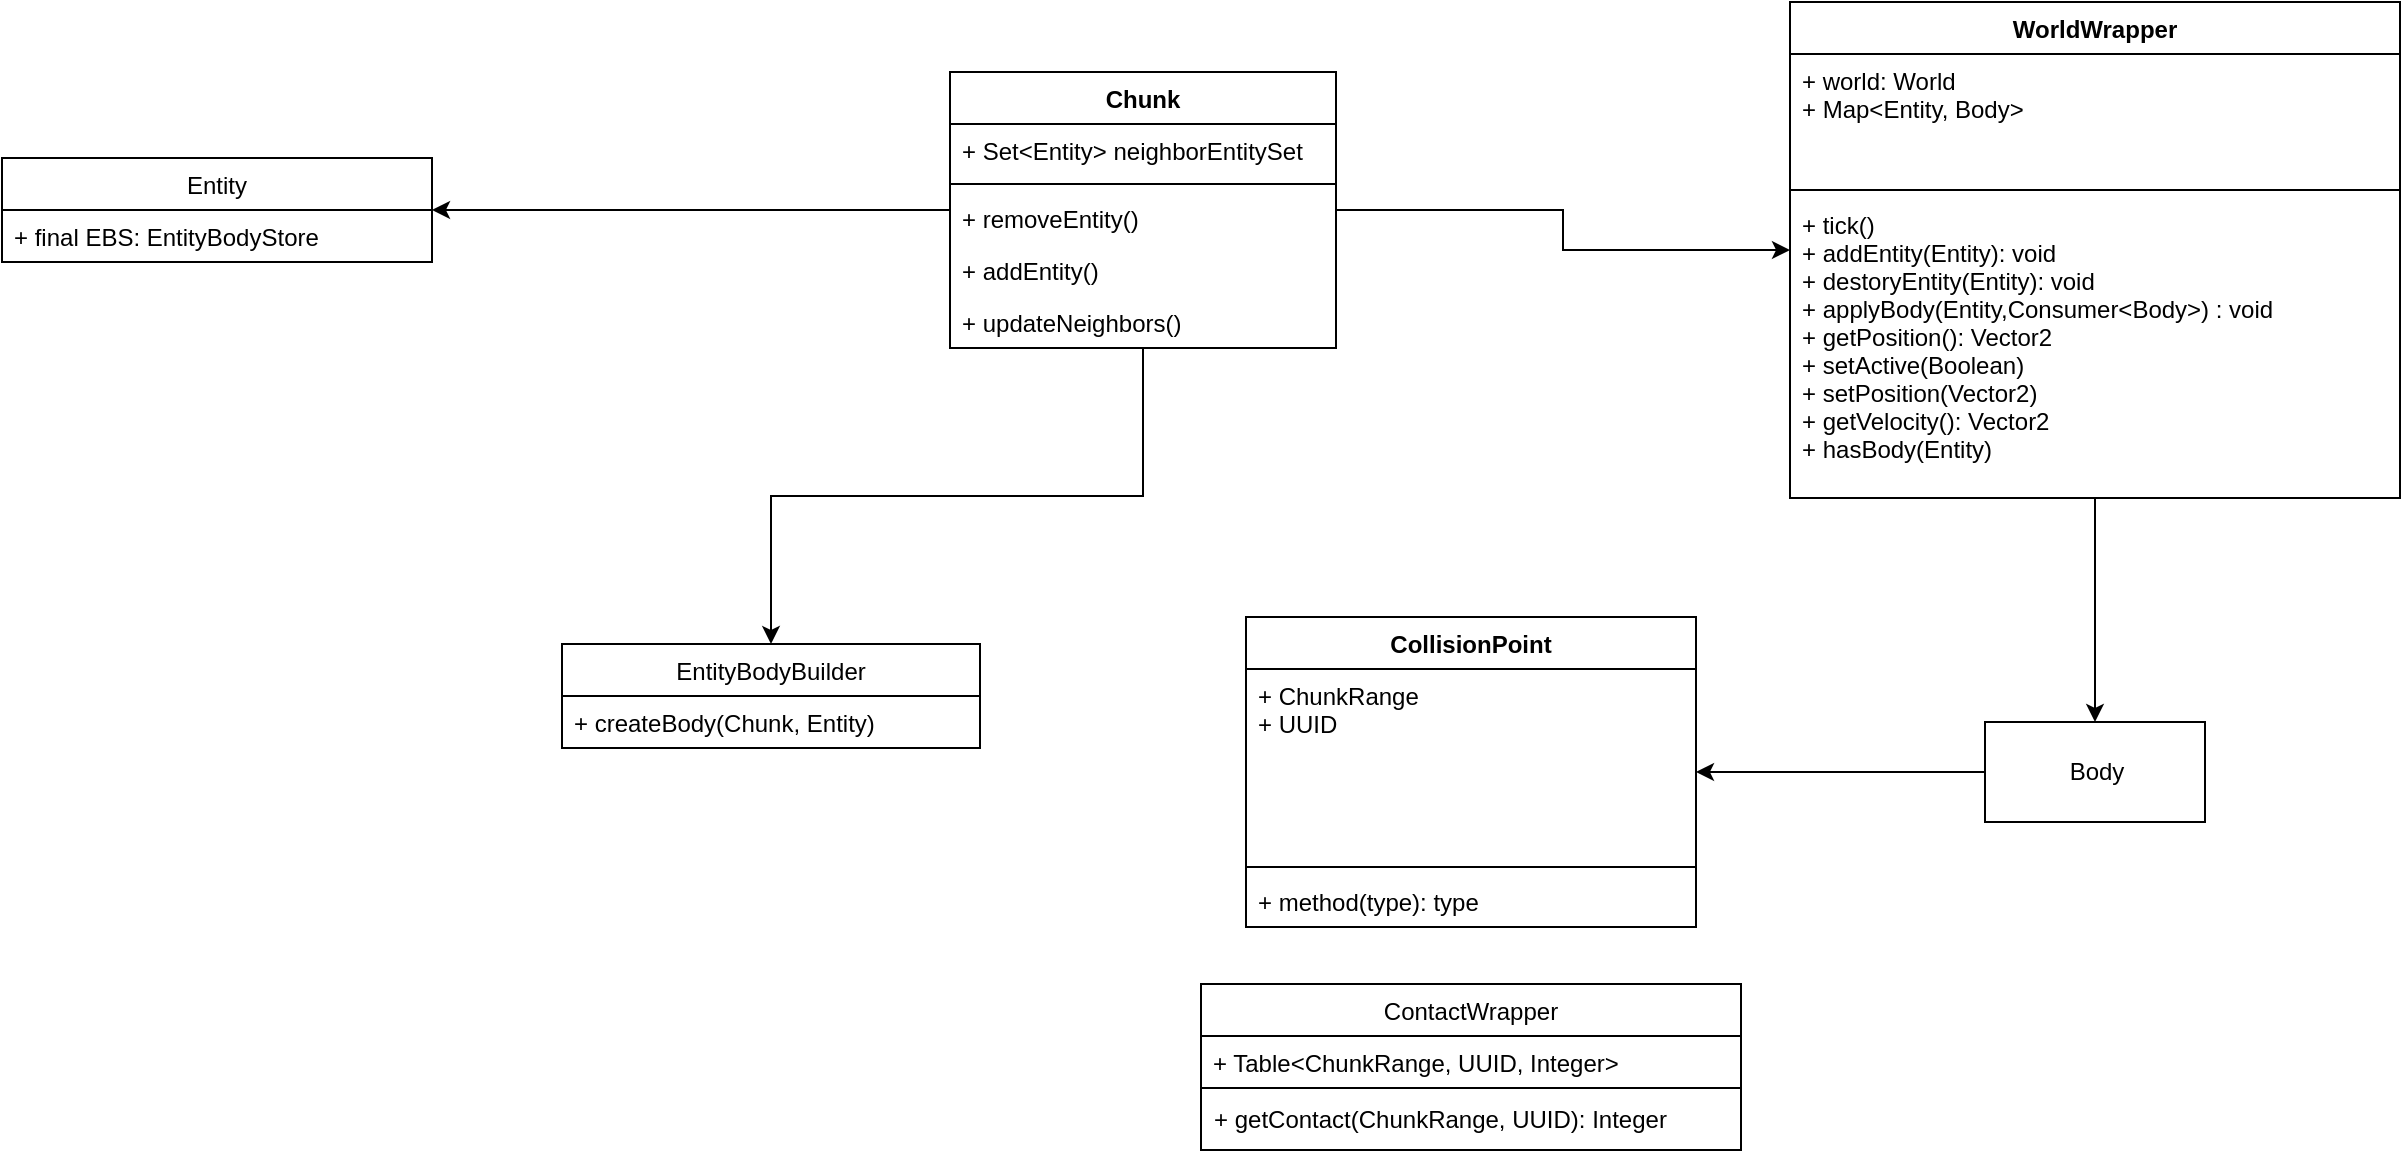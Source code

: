 <mxfile version="17.2.4" type="device"><diagram id="coV8BiGG1SRBtatWOTvD" name="Page-1"><mxGraphModel dx="1597" dy="745" grid="0" gridSize="10" guides="1" tooltips="1" connect="1" arrows="1" fold="1" page="0" pageScale="1" pageWidth="850" pageHeight="1100" math="0" shadow="0"><root><mxCell id="0"/><mxCell id="1" parent="0"/><mxCell id="I8T5uEK-zKMGeGsnRpW_-37" style="edgeStyle=orthogonalEdgeStyle;rounded=0;orthogonalLoop=1;jettySize=auto;html=1;" edge="1" parent="1" source="I8T5uEK-zKMGeGsnRpW_-1" target="I8T5uEK-zKMGeGsnRpW_-38"><mxGeometry relative="1" as="geometry"><mxPoint x="740" y="433" as="targetPoint"/></mxGeometry></mxCell><mxCell id="I8T5uEK-zKMGeGsnRpW_-1" value="Body&lt;br&gt;" style="html=1;" vertex="1" parent="1"><mxGeometry x="901.5" y="408" width="110" height="50" as="geometry"/></mxCell><mxCell id="I8T5uEK-zKMGeGsnRpW_-19" style="edgeStyle=orthogonalEdgeStyle;rounded=0;orthogonalLoop=1;jettySize=auto;html=1;" edge="1" parent="1" source="I8T5uEK-zKMGeGsnRpW_-30" target="I8T5uEK-zKMGeGsnRpW_-15"><mxGeometry relative="1" as="geometry"><mxPoint x="528" y="93" as="sourcePoint"/></mxGeometry></mxCell><mxCell id="I8T5uEK-zKMGeGsnRpW_-21" style="edgeStyle=orthogonalEdgeStyle;rounded=0;orthogonalLoop=1;jettySize=auto;html=1;" edge="1" parent="1" source="I8T5uEK-zKMGeGsnRpW_-30" target="I8T5uEK-zKMGeGsnRpW_-8"><mxGeometry relative="1" as="geometry"><mxPoint x="388" y="93" as="sourcePoint"/></mxGeometry></mxCell><mxCell id="I8T5uEK-zKMGeGsnRpW_-8" value="Entity" style="swimlane;fontStyle=0;childLayout=stackLayout;horizontal=1;startSize=26;fillColor=none;horizontalStack=0;resizeParent=1;resizeParentMax=0;resizeLast=0;collapsible=1;marginBottom=0;" vertex="1" parent="1"><mxGeometry x="-90" y="126" width="215" height="52" as="geometry"/></mxCell><mxCell id="I8T5uEK-zKMGeGsnRpW_-9" value="+ final EBS: EntityBodyStore" style="text;strokeColor=none;fillColor=none;align=left;verticalAlign=top;spacingLeft=4;spacingRight=4;overflow=hidden;rotatable=0;points=[[0,0.5],[1,0.5]];portConstraint=eastwest;" vertex="1" parent="I8T5uEK-zKMGeGsnRpW_-8"><mxGeometry y="26" width="215" height="26" as="geometry"/></mxCell><mxCell id="I8T5uEK-zKMGeGsnRpW_-25" style="edgeStyle=orthogonalEdgeStyle;rounded=0;orthogonalLoop=1;jettySize=auto;html=1;" edge="1" parent="1" source="I8T5uEK-zKMGeGsnRpW_-15" target="I8T5uEK-zKMGeGsnRpW_-1"><mxGeometry relative="1" as="geometry"/></mxCell><mxCell id="I8T5uEK-zKMGeGsnRpW_-15" value="WorldWrapper" style="swimlane;fontStyle=1;align=center;verticalAlign=top;childLayout=stackLayout;horizontal=1;startSize=26;horizontalStack=0;resizeParent=1;resizeParentMax=0;resizeLast=0;collapsible=1;marginBottom=0;" vertex="1" parent="1"><mxGeometry x="804" y="48" width="305" height="248" as="geometry"/></mxCell><mxCell id="I8T5uEK-zKMGeGsnRpW_-16" value="+ world: World&#10;+ Map&lt;Entity, Body&gt;" style="text;strokeColor=none;fillColor=none;align=left;verticalAlign=top;spacingLeft=4;spacingRight=4;overflow=hidden;rotatable=0;points=[[0,0.5],[1,0.5]];portConstraint=eastwest;" vertex="1" parent="I8T5uEK-zKMGeGsnRpW_-15"><mxGeometry y="26" width="305" height="64" as="geometry"/></mxCell><mxCell id="I8T5uEK-zKMGeGsnRpW_-17" value="" style="line;strokeWidth=1;fillColor=none;align=left;verticalAlign=middle;spacingTop=-1;spacingLeft=3;spacingRight=3;rotatable=0;labelPosition=right;points=[];portConstraint=eastwest;" vertex="1" parent="I8T5uEK-zKMGeGsnRpW_-15"><mxGeometry y="90" width="305" height="8" as="geometry"/></mxCell><mxCell id="I8T5uEK-zKMGeGsnRpW_-18" value="+ tick()&#10;+ addEntity(Entity): void&#10;+ destoryEntity(Entity): void&#10;+ applyBody(Entity,Consumer&lt;Body&gt;) : void&#10;+ getPosition(): Vector2&#10;+ setActive(Boolean)&#10;+ setPosition(Vector2)&#10;+ getVelocity(): Vector2&#10;+ hasBody(Entity)" style="text;strokeColor=none;fillColor=none;align=left;verticalAlign=top;spacingLeft=4;spacingRight=4;overflow=hidden;rotatable=0;points=[[0,0.5],[1,0.5]];portConstraint=eastwest;" vertex="1" parent="I8T5uEK-zKMGeGsnRpW_-15"><mxGeometry y="98" width="305" height="150" as="geometry"/></mxCell><mxCell id="I8T5uEK-zKMGeGsnRpW_-46" style="edgeStyle=orthogonalEdgeStyle;rounded=0;orthogonalLoop=1;jettySize=auto;html=1;" edge="1" parent="1" source="I8T5uEK-zKMGeGsnRpW_-30" target="I8T5uEK-zKMGeGsnRpW_-42"><mxGeometry relative="1" as="geometry"/></mxCell><mxCell id="I8T5uEK-zKMGeGsnRpW_-30" value="Chunk" style="swimlane;fontStyle=1;align=center;verticalAlign=top;childLayout=stackLayout;horizontal=1;startSize=26;horizontalStack=0;resizeParent=1;resizeParentMax=0;resizeLast=0;collapsible=1;marginBottom=0;" vertex="1" parent="1"><mxGeometry x="384" y="83" width="193" height="138" as="geometry"/></mxCell><mxCell id="I8T5uEK-zKMGeGsnRpW_-31" value="+ Set&lt;Entity&gt; neighborEntitySet" style="text;strokeColor=none;fillColor=none;align=left;verticalAlign=top;spacingLeft=4;spacingRight=4;overflow=hidden;rotatable=0;points=[[0,0.5],[1,0.5]];portConstraint=eastwest;" vertex="1" parent="I8T5uEK-zKMGeGsnRpW_-30"><mxGeometry y="26" width="193" height="26" as="geometry"/></mxCell><mxCell id="I8T5uEK-zKMGeGsnRpW_-32" value="" style="line;strokeWidth=1;fillColor=none;align=left;verticalAlign=middle;spacingTop=-1;spacingLeft=3;spacingRight=3;rotatable=0;labelPosition=right;points=[];portConstraint=eastwest;" vertex="1" parent="I8T5uEK-zKMGeGsnRpW_-30"><mxGeometry y="52" width="193" height="8" as="geometry"/></mxCell><mxCell id="I8T5uEK-zKMGeGsnRpW_-28" value="+ removeEntity()" style="text;strokeColor=none;fillColor=none;align=left;verticalAlign=top;spacingLeft=4;spacingRight=4;overflow=hidden;rotatable=0;points=[[0,0.5],[1,0.5]];portConstraint=eastwest;" vertex="1" parent="I8T5uEK-zKMGeGsnRpW_-30"><mxGeometry y="60" width="193" height="26" as="geometry"/></mxCell><mxCell id="I8T5uEK-zKMGeGsnRpW_-27" value="+ addEntity()" style="text;strokeColor=none;fillColor=none;align=left;verticalAlign=top;spacingLeft=4;spacingRight=4;overflow=hidden;rotatable=0;points=[[0,0.5],[1,0.5]];portConstraint=eastwest;" vertex="1" parent="I8T5uEK-zKMGeGsnRpW_-30"><mxGeometry y="86" width="193" height="26" as="geometry"/></mxCell><mxCell id="I8T5uEK-zKMGeGsnRpW_-29" value="+ updateNeighbors()" style="text;strokeColor=none;fillColor=none;align=left;verticalAlign=top;spacingLeft=4;spacingRight=4;overflow=hidden;rotatable=0;points=[[0,0.5],[1,0.5]];portConstraint=eastwest;" vertex="1" parent="I8T5uEK-zKMGeGsnRpW_-30"><mxGeometry y="112" width="193" height="26" as="geometry"/></mxCell><mxCell id="I8T5uEK-zKMGeGsnRpW_-38" value="CollisionPoint" style="swimlane;fontStyle=1;align=center;verticalAlign=top;childLayout=stackLayout;horizontal=1;startSize=26;horizontalStack=0;resizeParent=1;resizeParentMax=0;resizeLast=0;collapsible=1;marginBottom=0;" vertex="1" parent="1"><mxGeometry x="532" y="355.5" width="225" height="155" as="geometry"><mxRectangle x="511" y="356" width="108" height="26" as="alternateBounds"/></mxGeometry></mxCell><mxCell id="I8T5uEK-zKMGeGsnRpW_-39" value="+ ChunkRange&#10;+ UUID" style="text;strokeColor=none;fillColor=none;align=left;verticalAlign=top;spacingLeft=4;spacingRight=4;overflow=hidden;rotatable=0;points=[[0,0.5],[1,0.5]];portConstraint=eastwest;" vertex="1" parent="I8T5uEK-zKMGeGsnRpW_-38"><mxGeometry y="26" width="225" height="95" as="geometry"/></mxCell><mxCell id="I8T5uEK-zKMGeGsnRpW_-40" value="" style="line;strokeWidth=1;fillColor=none;align=left;verticalAlign=middle;spacingTop=-1;spacingLeft=3;spacingRight=3;rotatable=0;labelPosition=right;points=[];portConstraint=eastwest;" vertex="1" parent="I8T5uEK-zKMGeGsnRpW_-38"><mxGeometry y="121" width="225" height="8" as="geometry"/></mxCell><mxCell id="I8T5uEK-zKMGeGsnRpW_-41" value="+ method(type): type" style="text;strokeColor=none;fillColor=none;align=left;verticalAlign=top;spacingLeft=4;spacingRight=4;overflow=hidden;rotatable=0;points=[[0,0.5],[1,0.5]];portConstraint=eastwest;" vertex="1" parent="I8T5uEK-zKMGeGsnRpW_-38"><mxGeometry y="129" width="225" height="26" as="geometry"/></mxCell><mxCell id="I8T5uEK-zKMGeGsnRpW_-42" value="EntityBodyBuilder" style="swimlane;fontStyle=0;childLayout=stackLayout;horizontal=1;startSize=26;fillColor=none;horizontalStack=0;resizeParent=1;resizeParentMax=0;resizeLast=0;collapsible=1;marginBottom=0;" vertex="1" parent="1"><mxGeometry x="190" y="369" width="209" height="52" as="geometry"/></mxCell><mxCell id="I8T5uEK-zKMGeGsnRpW_-43" value="+ createBody(Chunk, Entity)" style="text;strokeColor=none;fillColor=none;align=left;verticalAlign=top;spacingLeft=4;spacingRight=4;overflow=hidden;rotatable=0;points=[[0,0.5],[1,0.5]];portConstraint=eastwest;" vertex="1" parent="I8T5uEK-zKMGeGsnRpW_-42"><mxGeometry y="26" width="209" height="26" as="geometry"/></mxCell><mxCell id="I8T5uEK-zKMGeGsnRpW_-47" value="ContactWrapper" style="swimlane;fontStyle=0;childLayout=stackLayout;horizontal=1;startSize=26;fillColor=none;horizontalStack=0;resizeParent=1;resizeParentMax=0;resizeLast=0;collapsible=1;marginBottom=0;" vertex="1" parent="1"><mxGeometry x="509.5" y="539" width="270" height="83" as="geometry"/></mxCell><mxCell id="I8T5uEK-zKMGeGsnRpW_-50" value="+ Table&lt;ChunkRange, UUID, Integer&gt;" style="text;strokeColor=none;fillColor=none;align=left;verticalAlign=top;spacingLeft=4;spacingRight=4;overflow=hidden;rotatable=0;points=[[0,0.5],[1,0.5]];portConstraint=eastwest;" vertex="1" parent="I8T5uEK-zKMGeGsnRpW_-47"><mxGeometry y="26" width="270" height="26" as="geometry"/></mxCell><mxCell id="I8T5uEK-zKMGeGsnRpW_-51" value="+ getContact(ChunkRange, UUID): Integer" style="rounded=0;whiteSpace=wrap;html=1;align=left;spacingLeft=4;" vertex="1" parent="I8T5uEK-zKMGeGsnRpW_-47"><mxGeometry y="52" width="270" height="31" as="geometry"/></mxCell></root></mxGraphModel></diagram></mxfile>